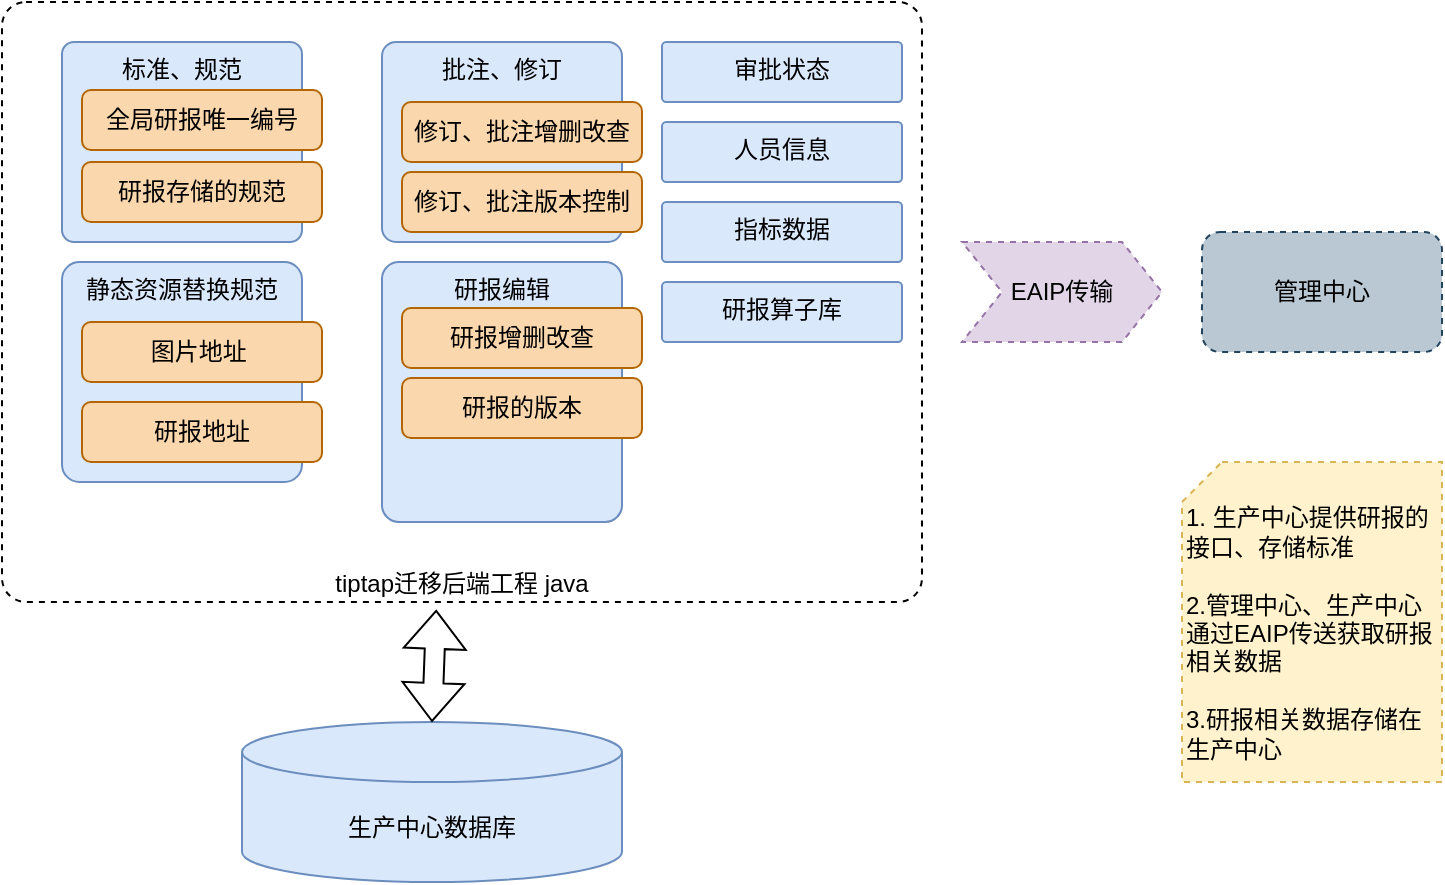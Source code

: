 <mxfile version="20.8.16" type="github">
  <diagram name="第 1 页" id="cxOlcbB1qj-5qwUDUt3x">
    <mxGraphModel dx="824" dy="561" grid="1" gridSize="10" guides="1" tooltips="1" connect="1" arrows="1" fold="1" page="1" pageScale="1" pageWidth="827" pageHeight="1169" math="0" shadow="0">
      <root>
        <mxCell id="0" />
        <mxCell id="1" parent="0" />
        <mxCell id="0MEXVl722VAajQtSkiim-1" value="tiptap迁移后端工程 java" style="rounded=1;whiteSpace=wrap;html=1;fillColor=none;verticalAlign=bottom;arcSize=4;dashed=1;" parent="1" vertex="1">
          <mxGeometry x="40" y="40" width="460" height="300" as="geometry" />
        </mxCell>
        <mxCell id="0MEXVl722VAajQtSkiim-2" value="标准、规范" style="rounded=1;whiteSpace=wrap;html=1;fillColor=#dae8fc;strokeColor=#6c8ebf;arcSize=6;verticalAlign=top;" parent="1" vertex="1">
          <mxGeometry x="70" y="60" width="120" height="100" as="geometry" />
        </mxCell>
        <mxCell id="0MEXVl722VAajQtSkiim-3" value="静态资源替换规范" style="rounded=1;whiteSpace=wrap;html=1;fillColor=#dae8fc;strokeColor=#6c8ebf;verticalAlign=top;arcSize=8;" parent="1" vertex="1">
          <mxGeometry x="70" y="170" width="120" height="110" as="geometry" />
        </mxCell>
        <mxCell id="0MEXVl722VAajQtSkiim-4" value="批注、修订" style="rounded=1;whiteSpace=wrap;html=1;fillColor=#dae8fc;strokeColor=#6c8ebf;verticalAlign=top;arcSize=7;" parent="1" vertex="1">
          <mxGeometry x="230" y="60" width="120" height="100" as="geometry" />
        </mxCell>
        <mxCell id="0MEXVl722VAajQtSkiim-5" value="全局研报唯一编号" style="rounded=1;whiteSpace=wrap;html=1;fillColor=#fad7ac;strokeColor=#b46504;" parent="1" vertex="1">
          <mxGeometry x="80" y="84" width="120" height="30" as="geometry" />
        </mxCell>
        <mxCell id="mCFDCRky8Mi1W4elYaA0-1" value="修订、批注版本控制" style="rounded=1;whiteSpace=wrap;html=1;fillColor=#fad7ac;strokeColor=#b46504;" vertex="1" parent="1">
          <mxGeometry x="240" y="125" width="120" height="30" as="geometry" />
        </mxCell>
        <mxCell id="mCFDCRky8Mi1W4elYaA0-4" value="图片地址&amp;nbsp;" style="rounded=1;whiteSpace=wrap;html=1;fillColor=#fad7ac;strokeColor=#b46504;" vertex="1" parent="1">
          <mxGeometry x="80" y="200" width="120" height="30" as="geometry" />
        </mxCell>
        <mxCell id="mCFDCRky8Mi1W4elYaA0-5" value="研报地址" style="rounded=1;whiteSpace=wrap;html=1;fillColor=#fad7ac;strokeColor=#b46504;" vertex="1" parent="1">
          <mxGeometry x="80" y="240" width="120" height="30" as="geometry" />
        </mxCell>
        <mxCell id="mCFDCRky8Mi1W4elYaA0-6" value="审批状态" style="rounded=1;whiteSpace=wrap;html=1;fillColor=#dae8fc;strokeColor=#6c8ebf;verticalAlign=top;arcSize=7;" vertex="1" parent="1">
          <mxGeometry x="370" y="60" width="120" height="30" as="geometry" />
        </mxCell>
        <mxCell id="mCFDCRky8Mi1W4elYaA0-7" value="研报存储的规范" style="rounded=1;whiteSpace=wrap;html=1;fillColor=#fad7ac;strokeColor=#b46504;" vertex="1" parent="1">
          <mxGeometry x="80" y="120" width="120" height="30" as="geometry" />
        </mxCell>
        <mxCell id="mCFDCRky8Mi1W4elYaA0-8" value="修订、批注增删改查" style="rounded=1;whiteSpace=wrap;html=1;fillColor=#fad7ac;strokeColor=#b46504;" vertex="1" parent="1">
          <mxGeometry x="240" y="90" width="120" height="30" as="geometry" />
        </mxCell>
        <mxCell id="mCFDCRky8Mi1W4elYaA0-12" value="EAIP传输" style="shape=step;perimeter=stepPerimeter;whiteSpace=wrap;html=1;fixedSize=1;fillColor=#e1d5e7;strokeColor=#9673a6;dashed=1;" vertex="1" parent="1">
          <mxGeometry x="520" y="160" width="100" height="50" as="geometry" />
        </mxCell>
        <mxCell id="mCFDCRky8Mi1W4elYaA0-13" value="研报编辑" style="rounded=1;whiteSpace=wrap;html=1;fillColor=#dae8fc;strokeColor=#6c8ebf;verticalAlign=top;arcSize=7;" vertex="1" parent="1">
          <mxGeometry x="230" y="170" width="120" height="130" as="geometry" />
        </mxCell>
        <mxCell id="mCFDCRky8Mi1W4elYaA0-14" value="研报增删改查" style="rounded=1;whiteSpace=wrap;html=1;fillColor=#fad7ac;strokeColor=#b46504;" vertex="1" parent="1">
          <mxGeometry x="240" y="193" width="120" height="30" as="geometry" />
        </mxCell>
        <mxCell id="mCFDCRky8Mi1W4elYaA0-18" value="生产中心数据库" style="shape=cylinder3;whiteSpace=wrap;html=1;boundedLbl=1;backgroundOutline=1;size=15;fillColor=#dae8fc;strokeColor=#6c8ebf;" vertex="1" parent="1">
          <mxGeometry x="160" y="400" width="190" height="80" as="geometry" />
        </mxCell>
        <mxCell id="mCFDCRky8Mi1W4elYaA0-19" value="&lt;br&gt;1. 生产中心提供研报的接口、存储标准&lt;br&gt;&lt;br&gt;2.管理中心、生产中心通过EAIP传送获取研报相关数据&lt;br&gt;&lt;br&gt;3.研报相关数据存储在生产中心" style="shape=card;whiteSpace=wrap;html=1;dashed=1;size=20;fillColor=#fff2cc;strokeColor=#d6b656;verticalAlign=top;align=left;" vertex="1" parent="1">
          <mxGeometry x="630" y="270" width="130" height="160" as="geometry" />
        </mxCell>
        <mxCell id="mCFDCRky8Mi1W4elYaA0-20" value="管理中心" style="rounded=1;whiteSpace=wrap;html=1;dashed=1;fillColor=#bac8d3;strokeColor=#23445d;" vertex="1" parent="1">
          <mxGeometry x="640" y="155" width="120" height="60" as="geometry" />
        </mxCell>
        <mxCell id="mCFDCRky8Mi1W4elYaA0-23" value="" style="shape=flexArrow;endArrow=classic;startArrow=classic;html=1;rounded=0;exitX=0.5;exitY=0;exitDx=0;exitDy=0;exitPerimeter=0;entryX=0.472;entryY=1.013;entryDx=0;entryDy=0;entryPerimeter=0;" edge="1" parent="1" source="mCFDCRky8Mi1W4elYaA0-18" target="0MEXVl722VAajQtSkiim-1">
          <mxGeometry width="100" height="100" relative="1" as="geometry">
            <mxPoint x="350" y="290" as="sourcePoint" />
            <mxPoint x="450" y="190" as="targetPoint" />
          </mxGeometry>
        </mxCell>
        <mxCell id="mCFDCRky8Mi1W4elYaA0-26" value="人员信息" style="rounded=1;whiteSpace=wrap;html=1;fillColor=#dae8fc;strokeColor=#6c8ebf;verticalAlign=top;arcSize=7;" vertex="1" parent="1">
          <mxGeometry x="370" y="100" width="120" height="30" as="geometry" />
        </mxCell>
        <mxCell id="mCFDCRky8Mi1W4elYaA0-27" value="指标数据" style="rounded=1;whiteSpace=wrap;html=1;fillColor=#dae8fc;strokeColor=#6c8ebf;verticalAlign=top;arcSize=7;" vertex="1" parent="1">
          <mxGeometry x="370" y="140" width="120" height="30" as="geometry" />
        </mxCell>
        <mxCell id="mCFDCRky8Mi1W4elYaA0-28" value="研报算子库" style="rounded=1;whiteSpace=wrap;html=1;fillColor=#dae8fc;strokeColor=#6c8ebf;verticalAlign=top;arcSize=7;" vertex="1" parent="1">
          <mxGeometry x="370" y="180" width="120" height="30" as="geometry" />
        </mxCell>
        <mxCell id="mCFDCRky8Mi1W4elYaA0-29" value="研报的版本" style="rounded=1;whiteSpace=wrap;html=1;fillColor=#fad7ac;strokeColor=#b46504;" vertex="1" parent="1">
          <mxGeometry x="240" y="228" width="120" height="30" as="geometry" />
        </mxCell>
      </root>
    </mxGraphModel>
  </diagram>
</mxfile>
